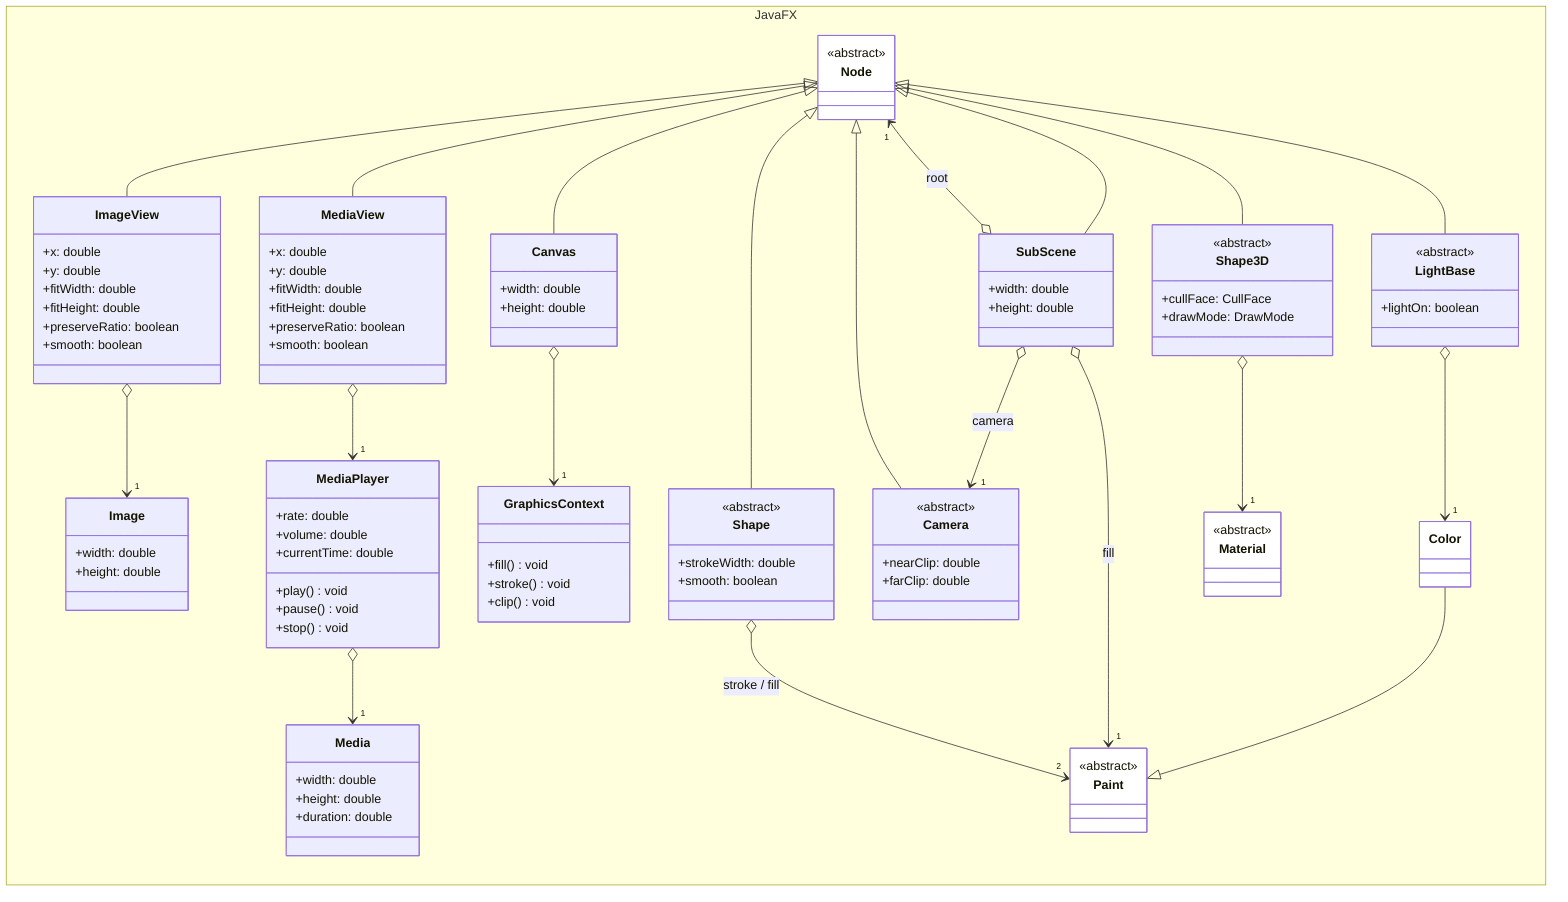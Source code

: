 classDiagram

    direction LR

    namespace JavaFX {
        
        class Node {
            <<abstract>>
        }

        class ImageView {
            +x: double
            +y: double
            +fitWidth: double
            +fitHeight: double
            +preserveRatio: boolean
            +smooth: boolean
        }

        class MediaView {
            +x: double
            +y: double
            +fitWidth: double
            +fitHeight: double
            +preserveRatio: boolean
            +smooth: boolean
        }

        class Canvas {
            +width: double
            +height: double
        }

        class GraphicsContext {
            +fill() void
            +stroke() void
            +clip() void
        }

        class Image {
            +width: double
            +height: double
        }

        class MediaPlayer {
            +rate: double
            +volume: double
            +currentTime: double
            +play() void
            +pause() void
            +stop() void
        }

        class Media {
            +width: double
            +height: double
            +duration: double
        }

        class SubScene {
            +width: double
            +height: double
        }

        class Shape {
            <<abstract>>
            +strokeWidth: double
            +smooth: boolean
        }

        class Shape3D {
            <<abstract>>
            +cullFace: CullFace
            +drawMode: DrawMode
        }

        class Camera {
            <<abstract>>
            +nearClip: double
            +farClip: double
        }

        class Paint {
            <<abstract>>
        }

        class Material {
            <<abstract>>
        }

        class LightBase {
            <<abstract>>
            +lightOn: boolean
        }

        class Color {
            
        }

    }

    Node <|-- ImageView

    Node <|-- MediaView

    Node <|-- Canvas

    Canvas o-->"1" GraphicsContext

    ImageView o-->"1" Image

    MediaView o-->"1" MediaPlayer

    MediaPlayer o-->"1" Media
    
    Node <|-- Shape

    Shape o-->"2" Paint: stroke / fill

    SubScene o-->"1" Camera: camera
    SubScene o-->"1" Paint: fill

    Node <|-- Camera

    Node "1"<--o SubScene: root
    Node <|-- SubScene

    Node <|-- Shape3D

    Shape3D o-->"1" Material

    Node <|-- LightBase

    LightBase o-->"1" Color

    Color --|> Paint

    style Node fill:white
    style Paint fill:white
    style Color fill:white
    style Material fill:white
